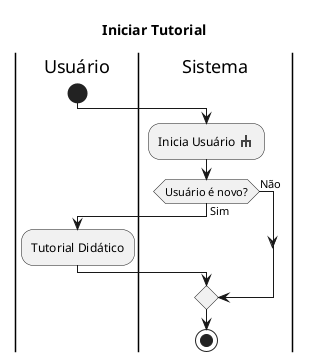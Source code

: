 @startuml

sprite $rake [16x16/8] {
0000000000000000
0000000jj0000000
0000000jj0000000
0005555jj5555000
000jjeejjeejj000
000jj00jj00jj000
000jj00jj00jj000
0000000000000000
}

title Iniciar Tutorial

|Usuário|
start
|Sistema|
:Inicia Usuário <$rake>;
if(Usuário é novo?) then (Sim)
    |Usuário|
    :Tutorial Didático;
    |Sistema|
else (Não)
endif
stop

@enduml